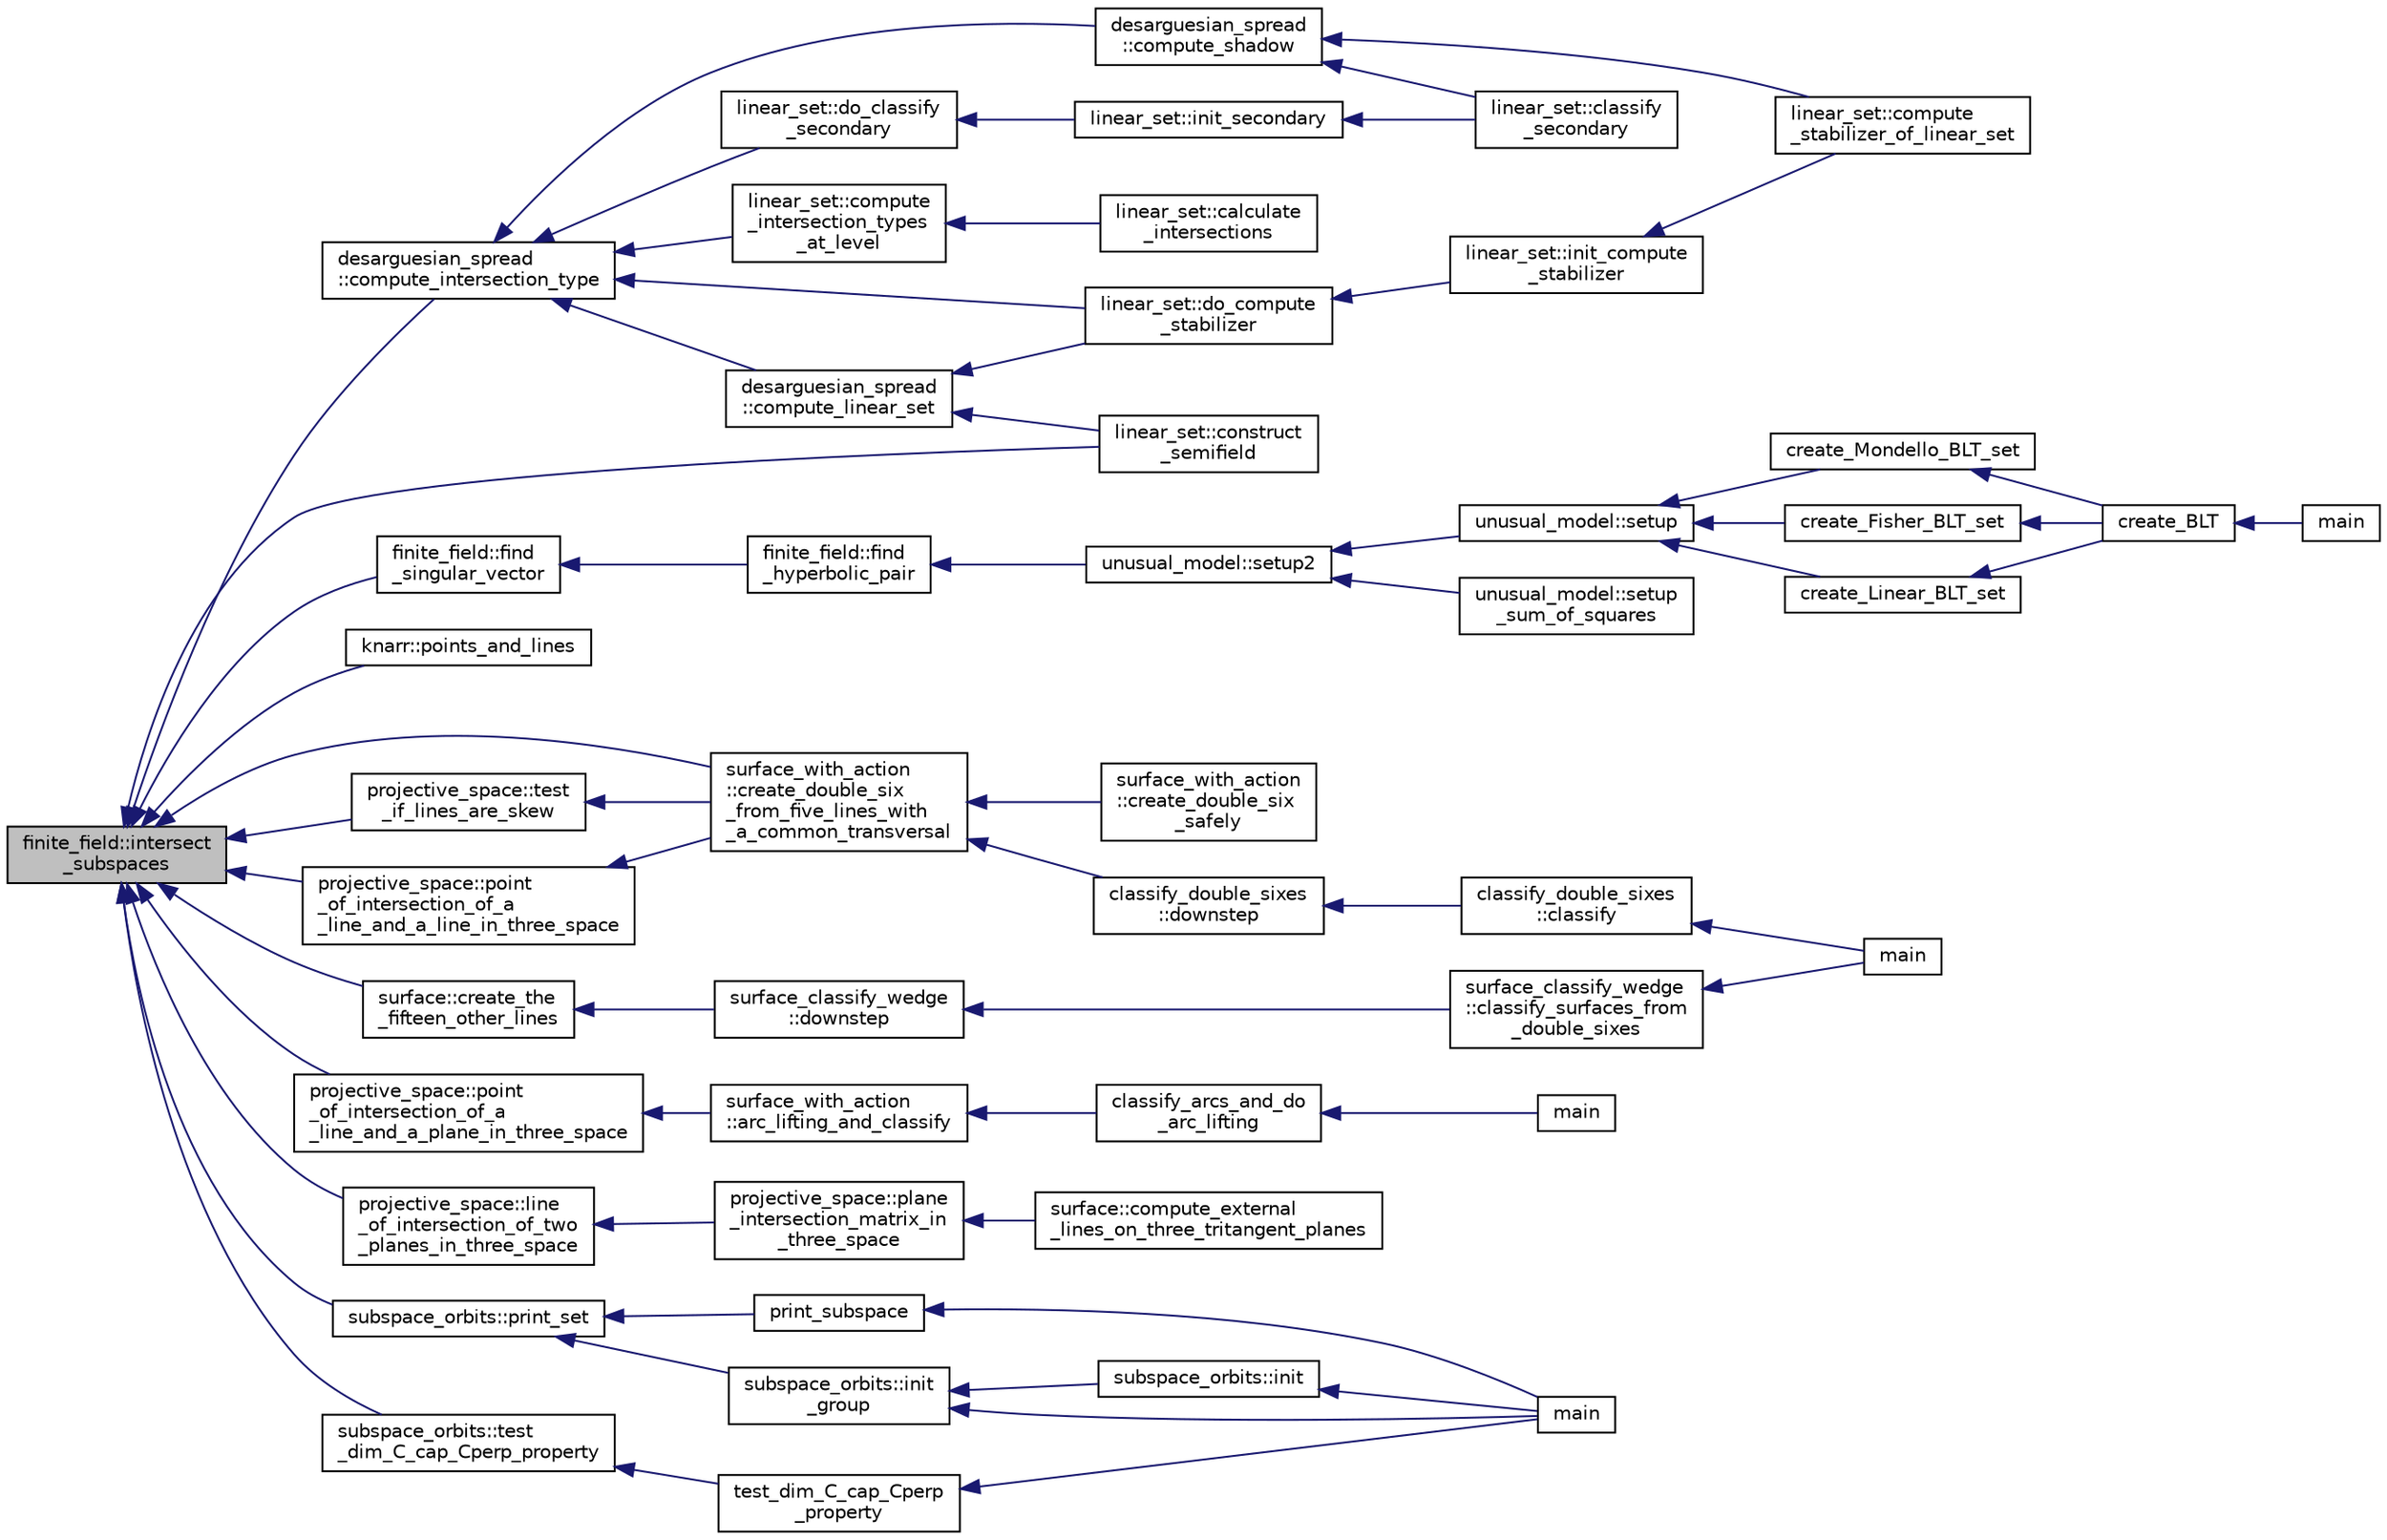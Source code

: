 digraph "finite_field::intersect_subspaces"
{
  edge [fontname="Helvetica",fontsize="10",labelfontname="Helvetica",labelfontsize="10"];
  node [fontname="Helvetica",fontsize="10",shape=record];
  rankdir="LR";
  Node6439 [label="finite_field::intersect\l_subspaces",height=0.2,width=0.4,color="black", fillcolor="grey75", style="filled", fontcolor="black"];
  Node6439 -> Node6440 [dir="back",color="midnightblue",fontsize="10",style="solid",fontname="Helvetica"];
  Node6440 [label="desarguesian_spread\l::compute_intersection_type",height=0.2,width=0.4,color="black", fillcolor="white", style="filled",URL="$d4/d86/classdesarguesian__spread.html#a7eca8625c43342d9f0608fe1235fce2c"];
  Node6440 -> Node6441 [dir="back",color="midnightblue",fontsize="10",style="solid",fontname="Helvetica"];
  Node6441 [label="desarguesian_spread\l::compute_shadow",height=0.2,width=0.4,color="black", fillcolor="white", style="filled",URL="$d4/d86/classdesarguesian__spread.html#a2f95efc0417bea1d34a009bf675f2bf2"];
  Node6441 -> Node6442 [dir="back",color="midnightblue",fontsize="10",style="solid",fontname="Helvetica"];
  Node6442 [label="linear_set::classify\l_secondary",height=0.2,width=0.4,color="black", fillcolor="white", style="filled",URL="$dd/d86/classlinear__set.html#a5d7659de855e20e2fa8e41e7aedcb1fc"];
  Node6441 -> Node6443 [dir="back",color="midnightblue",fontsize="10",style="solid",fontname="Helvetica"];
  Node6443 [label="linear_set::compute\l_stabilizer_of_linear_set",height=0.2,width=0.4,color="black", fillcolor="white", style="filled",URL="$dd/d86/classlinear__set.html#a098a133edfbaae0fd347a69c50bdbee2"];
  Node6440 -> Node6444 [dir="back",color="midnightblue",fontsize="10",style="solid",fontname="Helvetica"];
  Node6444 [label="desarguesian_spread\l::compute_linear_set",height=0.2,width=0.4,color="black", fillcolor="white", style="filled",URL="$d4/d86/classdesarguesian__spread.html#a3ae1799cf7300894df22685686584bac"];
  Node6444 -> Node6445 [dir="back",color="midnightblue",fontsize="10",style="solid",fontname="Helvetica"];
  Node6445 [label="linear_set::do_compute\l_stabilizer",height=0.2,width=0.4,color="black", fillcolor="white", style="filled",URL="$dd/d86/classlinear__set.html#ae8f58ded28fb5370f4459cca42b7463b"];
  Node6445 -> Node6446 [dir="back",color="midnightblue",fontsize="10",style="solid",fontname="Helvetica"];
  Node6446 [label="linear_set::init_compute\l_stabilizer",height=0.2,width=0.4,color="black", fillcolor="white", style="filled",URL="$dd/d86/classlinear__set.html#a0cc3eaec1896fdc977b62e94623b055b"];
  Node6446 -> Node6443 [dir="back",color="midnightblue",fontsize="10",style="solid",fontname="Helvetica"];
  Node6444 -> Node6447 [dir="back",color="midnightblue",fontsize="10",style="solid",fontname="Helvetica"];
  Node6447 [label="linear_set::construct\l_semifield",height=0.2,width=0.4,color="black", fillcolor="white", style="filled",URL="$dd/d86/classlinear__set.html#ab54b164771526ae8d687751aa2d1a9ce"];
  Node6440 -> Node6448 [dir="back",color="midnightblue",fontsize="10",style="solid",fontname="Helvetica"];
  Node6448 [label="linear_set::compute\l_intersection_types\l_at_level",height=0.2,width=0.4,color="black", fillcolor="white", style="filled",URL="$dd/d86/classlinear__set.html#abcc3dd230b32c6923a756abab49f4c35"];
  Node6448 -> Node6449 [dir="back",color="midnightblue",fontsize="10",style="solid",fontname="Helvetica"];
  Node6449 [label="linear_set::calculate\l_intersections",height=0.2,width=0.4,color="black", fillcolor="white", style="filled",URL="$dd/d86/classlinear__set.html#a6afc3349a7aa487d8f716ee7e7ad4b23"];
  Node6440 -> Node6450 [dir="back",color="midnightblue",fontsize="10",style="solid",fontname="Helvetica"];
  Node6450 [label="linear_set::do_classify\l_secondary",height=0.2,width=0.4,color="black", fillcolor="white", style="filled",URL="$dd/d86/classlinear__set.html#a47eb7f9995f3343abd3bdfbf9a9a9162"];
  Node6450 -> Node6451 [dir="back",color="midnightblue",fontsize="10",style="solid",fontname="Helvetica"];
  Node6451 [label="linear_set::init_secondary",height=0.2,width=0.4,color="black", fillcolor="white", style="filled",URL="$dd/d86/classlinear__set.html#a7bf8cd7805559b5762921687a7c1ed97"];
  Node6451 -> Node6442 [dir="back",color="midnightblue",fontsize="10",style="solid",fontname="Helvetica"];
  Node6440 -> Node6445 [dir="back",color="midnightblue",fontsize="10",style="solid",fontname="Helvetica"];
  Node6439 -> Node6447 [dir="back",color="midnightblue",fontsize="10",style="solid",fontname="Helvetica"];
  Node6439 -> Node6452 [dir="back",color="midnightblue",fontsize="10",style="solid",fontname="Helvetica"];
  Node6452 [label="finite_field::find\l_singular_vector",height=0.2,width=0.4,color="black", fillcolor="white", style="filled",URL="$df/d5a/classfinite__field.html#a71d9d2adde5b7dc94ccdd2b38baaca53"];
  Node6452 -> Node6453 [dir="back",color="midnightblue",fontsize="10",style="solid",fontname="Helvetica"];
  Node6453 [label="finite_field::find\l_hyperbolic_pair",height=0.2,width=0.4,color="black", fillcolor="white", style="filled",URL="$df/d5a/classfinite__field.html#a8702546f7248a1721647e856c6e153a2"];
  Node6453 -> Node6454 [dir="back",color="midnightblue",fontsize="10",style="solid",fontname="Helvetica"];
  Node6454 [label="unusual_model::setup2",height=0.2,width=0.4,color="black", fillcolor="white", style="filled",URL="$dc/d50/classunusual__model.html#a00f7da705c24f863338828447abf7aae"];
  Node6454 -> Node6455 [dir="back",color="midnightblue",fontsize="10",style="solid",fontname="Helvetica"];
  Node6455 [label="unusual_model::setup\l_sum_of_squares",height=0.2,width=0.4,color="black", fillcolor="white", style="filled",URL="$dc/d50/classunusual__model.html#ab330b51451b34a5291ee5707ef725eff"];
  Node6454 -> Node6456 [dir="back",color="midnightblue",fontsize="10",style="solid",fontname="Helvetica"];
  Node6456 [label="unusual_model::setup",height=0.2,width=0.4,color="black", fillcolor="white", style="filled",URL="$dc/d50/classunusual__model.html#adb517fd342dd2ed2d0cc117211ac1c0d"];
  Node6456 -> Node6457 [dir="back",color="midnightblue",fontsize="10",style="solid",fontname="Helvetica"];
  Node6457 [label="create_Fisher_BLT_set",height=0.2,width=0.4,color="black", fillcolor="white", style="filled",URL="$d4/d67/geometry_8h.html#ad970fc96c238a422a64338691f8b91cc"];
  Node6457 -> Node6458 [dir="back",color="midnightblue",fontsize="10",style="solid",fontname="Helvetica"];
  Node6458 [label="create_BLT",height=0.2,width=0.4,color="black", fillcolor="white", style="filled",URL="$d4/d67/geometry_8h.html#a5a6f4081a90668e2e95f8e4886d241d9"];
  Node6458 -> Node6459 [dir="back",color="midnightblue",fontsize="10",style="solid",fontname="Helvetica"];
  Node6459 [label="main",height=0.2,width=0.4,color="black", fillcolor="white", style="filled",URL="$d4/d6e/make__something_8_c.html#a217dbf8b442f20279ea00b898af96f52"];
  Node6456 -> Node6460 [dir="back",color="midnightblue",fontsize="10",style="solid",fontname="Helvetica"];
  Node6460 [label="create_Linear_BLT_set",height=0.2,width=0.4,color="black", fillcolor="white", style="filled",URL="$d4/d67/geometry_8h.html#a9a35af1dd478ad49c6922240bfff89dd"];
  Node6460 -> Node6458 [dir="back",color="midnightblue",fontsize="10",style="solid",fontname="Helvetica"];
  Node6456 -> Node6461 [dir="back",color="midnightblue",fontsize="10",style="solid",fontname="Helvetica"];
  Node6461 [label="create_Mondello_BLT_set",height=0.2,width=0.4,color="black", fillcolor="white", style="filled",URL="$d4/d67/geometry_8h.html#ab6f68b0ad3b8ccc37d88073576930ea8"];
  Node6461 -> Node6458 [dir="back",color="midnightblue",fontsize="10",style="solid",fontname="Helvetica"];
  Node6439 -> Node6462 [dir="back",color="midnightblue",fontsize="10",style="solid",fontname="Helvetica"];
  Node6462 [label="knarr::points_and_lines",height=0.2,width=0.4,color="black", fillcolor="white", style="filled",URL="$d7/de5/classknarr.html#abb50a19df35495d508b0cb127d4eb908"];
  Node6439 -> Node6463 [dir="back",color="midnightblue",fontsize="10",style="solid",fontname="Helvetica"];
  Node6463 [label="projective_space::test\l_if_lines_are_skew",height=0.2,width=0.4,color="black", fillcolor="white", style="filled",URL="$d2/d17/classprojective__space.html#a457f5ec2cc5848dd96f8936d9e33186b"];
  Node6463 -> Node6464 [dir="back",color="midnightblue",fontsize="10",style="solid",fontname="Helvetica"];
  Node6464 [label="surface_with_action\l::create_double_six\l_from_five_lines_with\l_a_common_transversal",height=0.2,width=0.4,color="black", fillcolor="white", style="filled",URL="$d8/df9/classsurface__with__action.html#a870db90931112560e814493c70f768ab"];
  Node6464 -> Node6465 [dir="back",color="midnightblue",fontsize="10",style="solid",fontname="Helvetica"];
  Node6465 [label="classify_double_sixes\l::downstep",height=0.2,width=0.4,color="black", fillcolor="white", style="filled",URL="$dd/d23/classclassify__double__sixes.html#aed4b1460612fe2fd5b4e4611e83b2806"];
  Node6465 -> Node6466 [dir="back",color="midnightblue",fontsize="10",style="solid",fontname="Helvetica"];
  Node6466 [label="classify_double_sixes\l::classify",height=0.2,width=0.4,color="black", fillcolor="white", style="filled",URL="$dd/d23/classclassify__double__sixes.html#aa22b7c156d68376a603743c8b43a58ef"];
  Node6466 -> Node6467 [dir="back",color="midnightblue",fontsize="10",style="solid",fontname="Helvetica"];
  Node6467 [label="main",height=0.2,width=0.4,color="black", fillcolor="white", style="filled",URL="$df/df8/surface__classify_8_c.html#a217dbf8b442f20279ea00b898af96f52"];
  Node6464 -> Node6468 [dir="back",color="midnightblue",fontsize="10",style="solid",fontname="Helvetica"];
  Node6468 [label="surface_with_action\l::create_double_six\l_safely",height=0.2,width=0.4,color="black", fillcolor="white", style="filled",URL="$d8/df9/classsurface__with__action.html#a5d151dc90786f5466eb08dc1e2939170"];
  Node6439 -> Node6469 [dir="back",color="midnightblue",fontsize="10",style="solid",fontname="Helvetica"];
  Node6469 [label="projective_space::point\l_of_intersection_of_a\l_line_and_a_line_in_three_space",height=0.2,width=0.4,color="black", fillcolor="white", style="filled",URL="$d2/d17/classprojective__space.html#a305ed998300ced29ba09ca5071160a99"];
  Node6469 -> Node6464 [dir="back",color="midnightblue",fontsize="10",style="solid",fontname="Helvetica"];
  Node6439 -> Node6470 [dir="back",color="midnightblue",fontsize="10",style="solid",fontname="Helvetica"];
  Node6470 [label="projective_space::point\l_of_intersection_of_a\l_line_and_a_plane_in_three_space",height=0.2,width=0.4,color="black", fillcolor="white", style="filled",URL="$d2/d17/classprojective__space.html#ac43301e2e6d9e5d77c2730271b11cb66"];
  Node6470 -> Node6471 [dir="back",color="midnightblue",fontsize="10",style="solid",fontname="Helvetica"];
  Node6471 [label="surface_with_action\l::arc_lifting_and_classify",height=0.2,width=0.4,color="black", fillcolor="white", style="filled",URL="$d8/df9/classsurface__with__action.html#a62a3948f830c59e09ef94937650a07a4"];
  Node6471 -> Node6472 [dir="back",color="midnightblue",fontsize="10",style="solid",fontname="Helvetica"];
  Node6472 [label="classify_arcs_and_do\l_arc_lifting",height=0.2,width=0.4,color="black", fillcolor="white", style="filled",URL="$d6/dc3/arc__lifting__main_8_c.html#afdd7be16f16b8c71e9a72fe5f6a0b59c"];
  Node6472 -> Node6473 [dir="back",color="midnightblue",fontsize="10",style="solid",fontname="Helvetica"];
  Node6473 [label="main",height=0.2,width=0.4,color="black", fillcolor="white", style="filled",URL="$d6/dc3/arc__lifting__main_8_c.html#a217dbf8b442f20279ea00b898af96f52"];
  Node6439 -> Node6474 [dir="back",color="midnightblue",fontsize="10",style="solid",fontname="Helvetica"];
  Node6474 [label="projective_space::line\l_of_intersection_of_two\l_planes_in_three_space",height=0.2,width=0.4,color="black", fillcolor="white", style="filled",URL="$d2/d17/classprojective__space.html#a3880f6e83ae3714be79786a3a4cb881e"];
  Node6474 -> Node6475 [dir="back",color="midnightblue",fontsize="10",style="solid",fontname="Helvetica"];
  Node6475 [label="projective_space::plane\l_intersection_matrix_in\l_three_space",height=0.2,width=0.4,color="black", fillcolor="white", style="filled",URL="$d2/d17/classprojective__space.html#aa4e6a1f8f4297e5b3098e548fd7e2696"];
  Node6475 -> Node6476 [dir="back",color="midnightblue",fontsize="10",style="solid",fontname="Helvetica"];
  Node6476 [label="surface::compute_external\l_lines_on_three_tritangent_planes",height=0.2,width=0.4,color="black", fillcolor="white", style="filled",URL="$d5/d88/classsurface.html#ac7678771ed61c488809ea26825484bed"];
  Node6439 -> Node6477 [dir="back",color="midnightblue",fontsize="10",style="solid",fontname="Helvetica"];
  Node6477 [label="surface::create_the\l_fifteen_other_lines",height=0.2,width=0.4,color="black", fillcolor="white", style="filled",URL="$d5/d88/classsurface.html#acd575eb608647685ff637b14f7ce82d8"];
  Node6477 -> Node6478 [dir="back",color="midnightblue",fontsize="10",style="solid",fontname="Helvetica"];
  Node6478 [label="surface_classify_wedge\l::downstep",height=0.2,width=0.4,color="black", fillcolor="white", style="filled",URL="$d7/d5c/classsurface__classify__wedge.html#a4e2e87827c96bfb48e9aea0e246a6445"];
  Node6478 -> Node6479 [dir="back",color="midnightblue",fontsize="10",style="solid",fontname="Helvetica"];
  Node6479 [label="surface_classify_wedge\l::classify_surfaces_from\l_double_sixes",height=0.2,width=0.4,color="black", fillcolor="white", style="filled",URL="$d7/d5c/classsurface__classify__wedge.html#a6b7ca70f2edff82c197221ee978a3641"];
  Node6479 -> Node6467 [dir="back",color="midnightblue",fontsize="10",style="solid",fontname="Helvetica"];
  Node6439 -> Node6464 [dir="back",color="midnightblue",fontsize="10",style="solid",fontname="Helvetica"];
  Node6439 -> Node6480 [dir="back",color="midnightblue",fontsize="10",style="solid",fontname="Helvetica"];
  Node6480 [label="subspace_orbits::test\l_dim_C_cap_Cperp_property",height=0.2,width=0.4,color="black", fillcolor="white", style="filled",URL="$d2/d9f/classsubspace__orbits.html#a2f933d2f60e7a9462aef44162f3125e4"];
  Node6480 -> Node6481 [dir="back",color="midnightblue",fontsize="10",style="solid",fontname="Helvetica"];
  Node6481 [label="test_dim_C_cap_Cperp\l_property",height=0.2,width=0.4,color="black", fillcolor="white", style="filled",URL="$da/dd5/subspace__orbits__main_8_c.html#abc1f3820a6262d17d9a173dff4e9e761"];
  Node6481 -> Node6482 [dir="back",color="midnightblue",fontsize="10",style="solid",fontname="Helvetica"];
  Node6482 [label="main",height=0.2,width=0.4,color="black", fillcolor="white", style="filled",URL="$da/dd5/subspace__orbits__main_8_c.html#a217dbf8b442f20279ea00b898af96f52"];
  Node6439 -> Node6483 [dir="back",color="midnightblue",fontsize="10",style="solid",fontname="Helvetica"];
  Node6483 [label="subspace_orbits::print_set",height=0.2,width=0.4,color="black", fillcolor="white", style="filled",URL="$d2/d9f/classsubspace__orbits.html#a25e7fad26b5e83ab2464bcfeb50572aa"];
  Node6483 -> Node6484 [dir="back",color="midnightblue",fontsize="10",style="solid",fontname="Helvetica"];
  Node6484 [label="print_subspace",height=0.2,width=0.4,color="black", fillcolor="white", style="filled",URL="$da/dd5/subspace__orbits__main_8_c.html#ae58f518aaf4590347ebdd0af5d3a3ffa"];
  Node6484 -> Node6482 [dir="back",color="midnightblue",fontsize="10",style="solid",fontname="Helvetica"];
  Node6483 -> Node6485 [dir="back",color="midnightblue",fontsize="10",style="solid",fontname="Helvetica"];
  Node6485 [label="subspace_orbits::init\l_group",height=0.2,width=0.4,color="black", fillcolor="white", style="filled",URL="$d2/d9f/classsubspace__orbits.html#ad7dfe4f51cd3eea6ccfd5318e23d36c3"];
  Node6485 -> Node6482 [dir="back",color="midnightblue",fontsize="10",style="solid",fontname="Helvetica"];
  Node6485 -> Node6486 [dir="back",color="midnightblue",fontsize="10",style="solid",fontname="Helvetica"];
  Node6486 [label="subspace_orbits::init",height=0.2,width=0.4,color="black", fillcolor="white", style="filled",URL="$d2/d9f/classsubspace__orbits.html#ac4bc50572798a6f0bc86fb99b181b66d"];
  Node6486 -> Node6482 [dir="back",color="midnightblue",fontsize="10",style="solid",fontname="Helvetica"];
}

